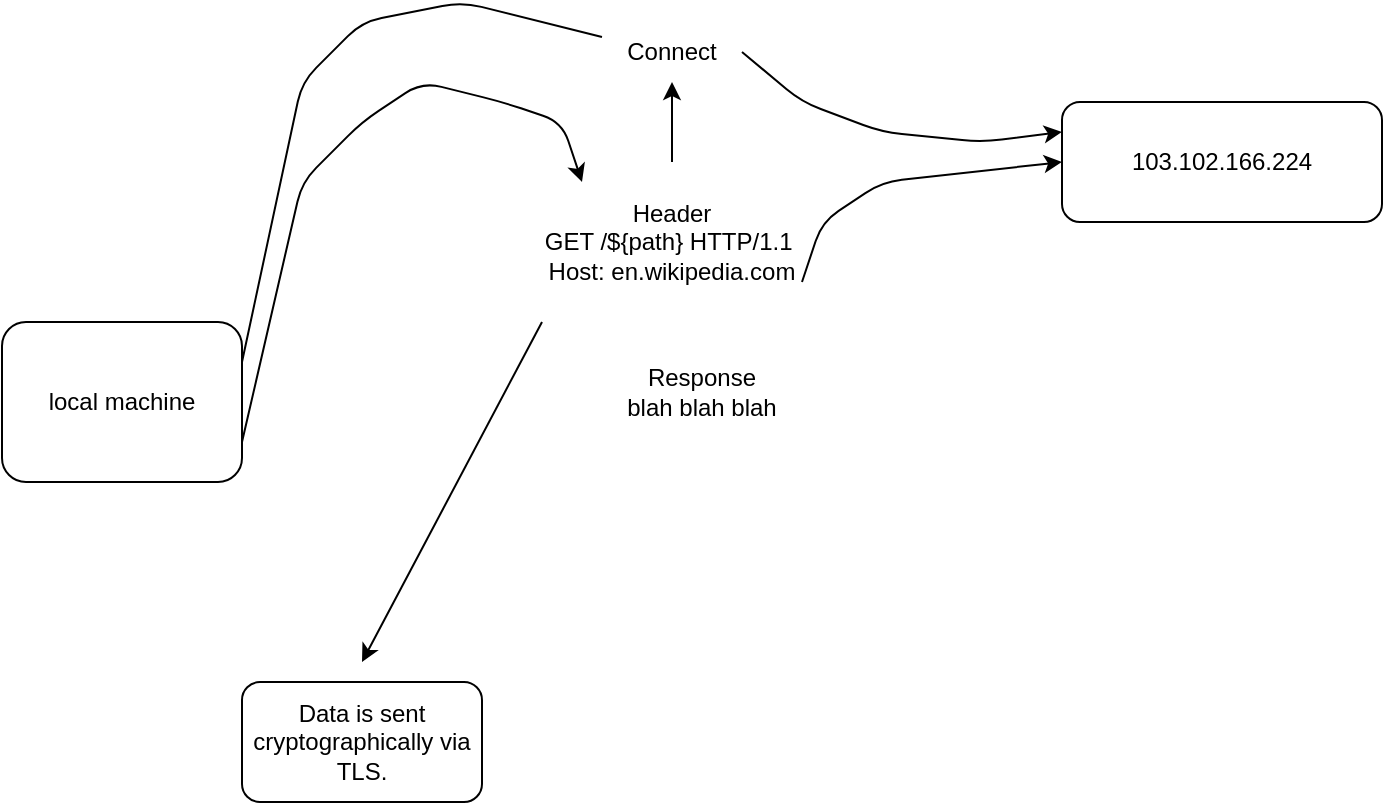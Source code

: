<mxfile>
    <diagram id="_5Rae6G-ybn3498Wd8Gk" name="Page-1">
        <mxGraphModel dx="567" dy="412" grid="1" gridSize="10" guides="1" tooltips="1" connect="1" arrows="1" fold="1" page="1" pageScale="1" pageWidth="850" pageHeight="1100" math="0" shadow="0">
            <root>
                <mxCell id="0"/>
                <mxCell id="1" parent="0"/>
                <mxCell id="22" style="edgeStyle=none;html=1;exitX=1;exitY=0.75;exitDx=0;exitDy=0;" parent="1" source="2" edge="1">
                    <mxGeometry relative="1" as="geometry">
                        <mxPoint x="360" y="120" as="targetPoint"/>
                        <Array as="points">
                            <mxPoint x="220" y="120"/>
                            <mxPoint x="250" y="90"/>
                            <mxPoint x="280" y="70"/>
                            <mxPoint x="320" y="80"/>
                            <mxPoint x="350" y="90"/>
                        </Array>
                    </mxGeometry>
                </mxCell>
                <mxCell id="2" value="local machine" style="rounded=1;whiteSpace=wrap;html=1;" parent="1" vertex="1">
                    <mxGeometry x="70" y="190" width="120" height="80" as="geometry"/>
                </mxCell>
                <mxCell id="4" value="103.102.166.224" style="rounded=1;whiteSpace=wrap;html=1;" parent="1" vertex="1">
                    <mxGeometry x="600" y="80" width="160" height="60" as="geometry"/>
                </mxCell>
                <mxCell id="8" value="" style="edgeStyle=none;html=1;exitX=1;exitY=0.25;exitDx=0;exitDy=0;entryX=0;entryY=0.25;entryDx=0;entryDy=0;endArrow=none;" parent="1" source="2" target="7" edge="1">
                    <mxGeometry relative="1" as="geometry">
                        <mxPoint x="200" y="120" as="sourcePoint"/>
                        <mxPoint x="600" y="95" as="targetPoint"/>
                        <Array as="points">
                            <mxPoint x="220" y="70"/>
                            <mxPoint x="250" y="40"/>
                            <mxPoint x="300" y="30"/>
                        </Array>
                    </mxGeometry>
                </mxCell>
                <mxCell id="21" style="edgeStyle=none;html=1;exitX=1;exitY=0.5;exitDx=0;exitDy=0;entryX=0;entryY=0.25;entryDx=0;entryDy=0;" parent="1" source="7" target="4" edge="1">
                    <mxGeometry relative="1" as="geometry">
                        <Array as="points">
                            <mxPoint x="470" y="80"/>
                            <mxPoint x="510" y="95"/>
                            <mxPoint x="560" y="100"/>
                        </Array>
                    </mxGeometry>
                </mxCell>
                <mxCell id="7" value="Connect" style="text;html=1;strokeColor=none;fillColor=none;align=center;verticalAlign=middle;whiteSpace=wrap;rounded=0;" parent="1" vertex="1">
                    <mxGeometry x="370" y="40" width="70" height="30" as="geometry"/>
                </mxCell>
                <mxCell id="18" value="" style="edgeStyle=none;html=1;" parent="1" source="17" target="7" edge="1">
                    <mxGeometry relative="1" as="geometry"/>
                </mxCell>
                <mxCell id="24" style="edgeStyle=none;html=1;exitX=1;exitY=0.75;exitDx=0;exitDy=0;entryX=0;entryY=0.5;entryDx=0;entryDy=0;" parent="1" source="17" target="4" edge="1">
                    <mxGeometry relative="1" as="geometry">
                        <Array as="points">
                            <mxPoint x="480" y="140"/>
                            <mxPoint x="510" y="120"/>
                        </Array>
                    </mxGeometry>
                </mxCell>
                <mxCell id="29" style="edgeStyle=none;html=1;exitX=0;exitY=1;exitDx=0;exitDy=0;" parent="1" source="17" edge="1">
                    <mxGeometry relative="1" as="geometry">
                        <mxPoint x="250" y="360" as="targetPoint"/>
                    </mxGeometry>
                </mxCell>
                <mxCell id="17" value="Header&lt;br&gt;GET /${path} HTTP/1.1&amp;nbsp;&lt;br&gt;Host: en.wikipedia.com" style="text;html=1;strokeColor=none;fillColor=none;align=center;verticalAlign=middle;whiteSpace=wrap;rounded=0;" parent="1" vertex="1">
                    <mxGeometry x="340" y="110" width="130" height="80" as="geometry"/>
                </mxCell>
                <mxCell id="28" value="Response&lt;br&gt;blah blah blah" style="text;html=1;strokeColor=none;fillColor=none;align=center;verticalAlign=middle;whiteSpace=wrap;rounded=0;" parent="1" vertex="1">
                    <mxGeometry x="360" y="210" width="120" height="30" as="geometry"/>
                </mxCell>
                <mxCell id="30" value="Data is sent cryptographically via TLS." style="rounded=1;whiteSpace=wrap;html=1;" parent="1" vertex="1">
                    <mxGeometry x="190" y="370" width="120" height="60" as="geometry"/>
                </mxCell>
            </root>
        </mxGraphModel>
    </diagram>
</mxfile>